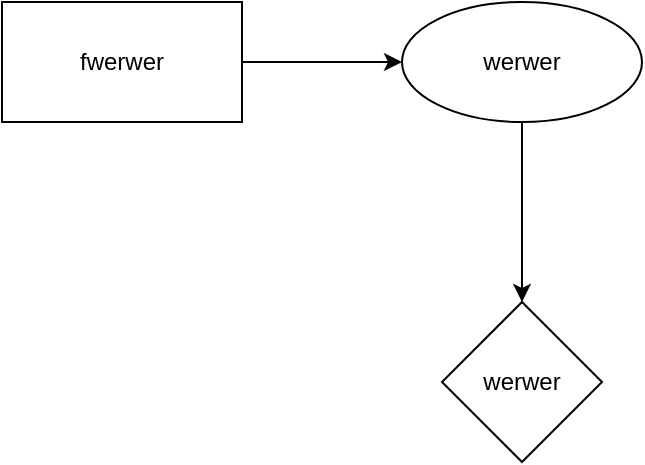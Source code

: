 <mxfile>
    <diagram id="kEQ1q8nIN7RbXfTpS6Kc" name="Page-1">
        <mxGraphModel dx="1074" dy="451" grid="1" gridSize="10" guides="1" tooltips="1" connect="1" arrows="1" fold="1" page="1" pageScale="1" pageWidth="850" pageHeight="1100" math="0" shadow="0">
            <root>
                <mxCell id="0"/>
                <mxCell id="1" parent="0"/>
                <mxCell id="4" value="" style="edgeStyle=none;html=1;" edge="1" parent="1" source="2" target="3">
                    <mxGeometry relative="1" as="geometry"/>
                </mxCell>
                <mxCell id="2" value="fwerwer" style="rounded=0;whiteSpace=wrap;html=1;" vertex="1" parent="1">
                    <mxGeometry x="100" y="130" width="120" height="60" as="geometry"/>
                </mxCell>
                <mxCell id="6" value="" style="edgeStyle=none;html=1;" edge="1" parent="1" source="3" target="5">
                    <mxGeometry relative="1" as="geometry"/>
                </mxCell>
                <mxCell id="3" value="werwer" style="ellipse;whiteSpace=wrap;html=1;rounded=0;" vertex="1" parent="1">
                    <mxGeometry x="300" y="130" width="120" height="60" as="geometry"/>
                </mxCell>
                <mxCell id="5" value="werwer" style="rhombus;whiteSpace=wrap;html=1;rounded=0;" vertex="1" parent="1">
                    <mxGeometry x="320" y="280" width="80" height="80" as="geometry"/>
                </mxCell>
            </root>
        </mxGraphModel>
    </diagram>
</mxfile>